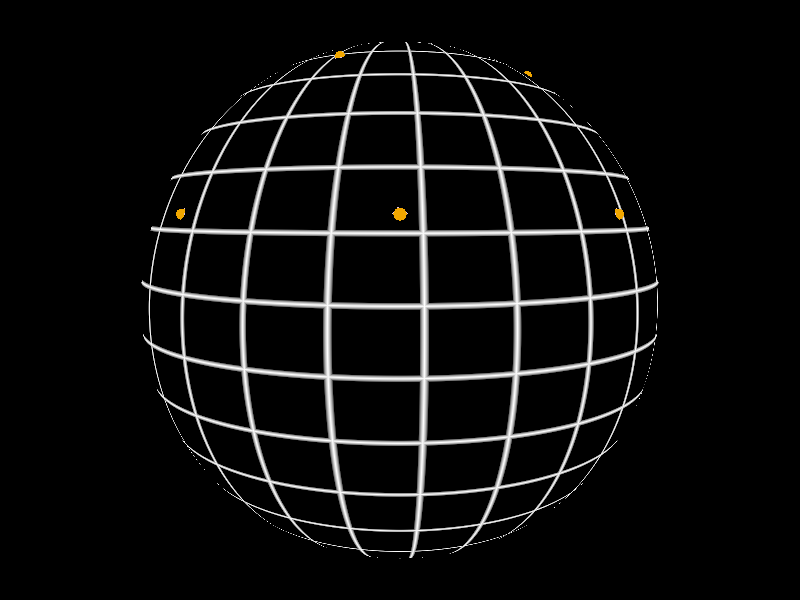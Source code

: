 #version 3.7;

#include "colors.inc"
#include "textures.inc"

#macro v_equal(v1,v2) ((v1.x=v2.x)&(v1.y=v2.y)&(v1.z=v2.z)) #end

#macro col_to_tex(col, elem_tex_map, elem_col_map, def_tex)
   #local typ=0;
   #if(col.y>=0) #local typ=1; #end
   #if(!typ & col.y=-1)
      #if(col.x<dimension_size(elem_tex_map,1))
         #ifdef(elem_tex_map[col.x]) #local typ=2; #end
      #end
      #if(!typ & col.x<dimension_size(elem_col_map,1))
         #ifdef(elem_col_map[col.x]) #local typ=3; #end
      #end
   #end
   #switch(typ)
      #case(0) texture{ def_tex } #break;
      #case(1) texture{ pigment{ rgbt col}} #break;
      #case(2) texture{ elem_tex_map[-col.x]} #break;
      #case(3) texture{ pigment{ color elem_col_map[-col.x]}} #break;
   #end
#end

#macro disp_edge(edge, col)
   #if(!v_equal(verts[edges[edge][0]], verts[edges[edge][1]]) )
      cylinder{verts[edges[edge][0]] verts[edges[edge][1]] edge_sz
         col_to_tex(col, tex_map, col_map, edge_tex)
      }
   #end
#end

// Display values
   // Size (or radius) of elements
   #declare vert_sz = 0.0237764; // 0.0237764
   #declare edge_sz = 0.01; // 0.0158509
   #declare face_sz = 0; // 0

   // Colour of elements (used to set up default textures
   #declare vert_col = <0.901961, 0.45098, 0, 0>;
   #declare edge_col = <0.8, 0.6, 0.8, 0>; // <0.8, 0.6, 0.8, 0>
   #declare face_col = <0.8, 0.901961, 0.901961, 0>; // <0.8, 0.901961, 0.901961, 0>

   // Texture of elements
   #declare vert_tex=texture{ pigment{ rgbt vert_col}}
   #declare edge_tex=texture{ pigment{ rgbt edge_col}}
   #declare face_tex=texture{ pigment{ rgbt face_col}}

#declare col_map = array[1]; // Default colourmap
#declare tex_map = array[1]; // Default texmap

// Array of vertex coordinates
#declare num_verts = 13;
#declare verts = array [num_verts] {
    <1/sqrt(2-sqrt(2)), 0, 1/2>,
    <cos(pi/4)/sqrt(2-sqrt(2)), sin(pi/4)/sqrt(2-sqrt(2)), 1/2>,
    <cos(2*pi/4)/sqrt(2-sqrt(2)), sin(2*pi/4)/sqrt(2-sqrt(2)), 1/2>,
    <cos(3*pi/4)/sqrt(2-sqrt(2)), sin(3*pi/4)/sqrt(2-sqrt(2)), 1/2>,
    <cos(4*pi/4)/sqrt(2-sqrt(2)), sin(4*pi/4)/sqrt(2-sqrt(2)), 1/2>,
    <cos(5*pi/4)/sqrt(2-sqrt(2)), sin(5*pi/4)/sqrt(2-sqrt(2)), 1/2>,
    <cos(6*pi/4)/sqrt(2-sqrt(2)), sin(6*pi/4)/sqrt(2-sqrt(2)), 1/2>,
    <cos(7*pi/4)/sqrt(2-sqrt(2)), sin(7*pi/4)/sqrt(2-sqrt(2)), 1/2>,
    <cos(0*pi/2+pi/8)/sqrt(2), sin(0*pi/2+pi/8)/sqrt(2), (1+sqrt(2))/2>,
    <cos(1*pi/2+pi/8)/sqrt(2), sin(1*pi/2+pi/8)/sqrt(2), (1+sqrt(2))/2>,
    <cos(2*pi/2+pi/8)/sqrt(2), sin(2*pi/2+pi/8)/sqrt(2), (1+sqrt(2))/2>,
    <cos(3*pi/2+pi/8)/sqrt(2), sin(3*pi/2+pi/8)/sqrt(2), (1+sqrt(2))/2>,
    <0,0,0>
}

// Array of edge indexes
#declare num_edges = 20;
#declare edges = array [num_edges][2] {
   {0, 1},
   {1, 2},
   {2, 3},
   {3, 4},
   {4, 5},
   {5, 6},
   {6, 7},
   {7, 0},
   {8, 9},
   {9, 10},
   {10, 11},
   {11, 8},
   {0, 8},
   {1, 8},
   {2, 9},
   {3, 9},
   {4, 10},
   {5, 10},
   {6, 11},
   {7, 11}
}

// face colours
#declare f_col = <0.901961, 0.45098, 0, 0.6>;

// Array of face vertex counts and indexes
   triangle { verts[0] verts[1] verts[8] col_to_tex(f_col, tex_map, col_map, face_tex) }
   triangle { verts[2] verts[3] verts[9] col_to_tex(f_col, tex_map, col_map, face_tex) }
   triangle { verts[4] verts[5] verts[10] col_to_tex(f_col, tex_map, col_map, face_tex) }
   triangle { verts[6] verts[7] verts[11] col_to_tex(f_col, tex_map, col_map, face_tex) }
   polygon { 4, verts[1] verts[2] verts[9] verts[8] col_to_tex(f_col, tex_map, col_map, face_tex) }
   polygon { 4, verts[3] verts[4] verts[10] verts[9] col_to_tex(f_col, tex_map, col_map, face_tex) }
   polygon { 4, verts[5] verts[6] verts[11] verts[10] col_to_tex(f_col, tex_map, col_map, face_tex) }
   polygon { 4, verts[7] verts[0] verts[8] verts[11] col_to_tex(f_col, tex_map, col_map, face_tex) }
   polygon { 4, verts[8] verts[9] verts[10] verts[11] col_to_tex(f_col, tex_map, col_map, face_tex) }

   #declare i=0;
   #while (i<num_verts)
      sphere{ verts[i] vert_sz col_to_tex(vert_col, tex_map, col_map, vert_tex) }
      #declare i=i+1;
      #end

// Display edge elements
   #declare i=0;
   #while (i<num_edges)
      disp_edge(i, edge_col)
      #declare i=i+1;
      #end

// Extra object
   sphere{<0,0,0> vlength(verts[0])
       pigment{
           uv_mapping
           Tiles_Ptrn()
           color_map {
               [0.00 color rgb <1,1,1>] // white stanchions
               [0.1 color rgbt <0,0,0,1>] // transparent spaces
           }
           scale <0.04, 0.06, 1> // size and ratio of the grid
       }
//       finish {ambient 1 diffuse 0}
       rotate 90*x
   }

background {color <0,0,0,1>}
// Max Trace Level (10), increase if black areas appear when using transparency
global_settings{
    max_trace_level 10
    assumed_gamma 1.2
}

  camera { location <0,3.5,0.5>
           sky <0,0,1>
           look_at <0,0,0>
         }

   light_source {<0.1, 3, 1> color <1,1,1> shadowless}
